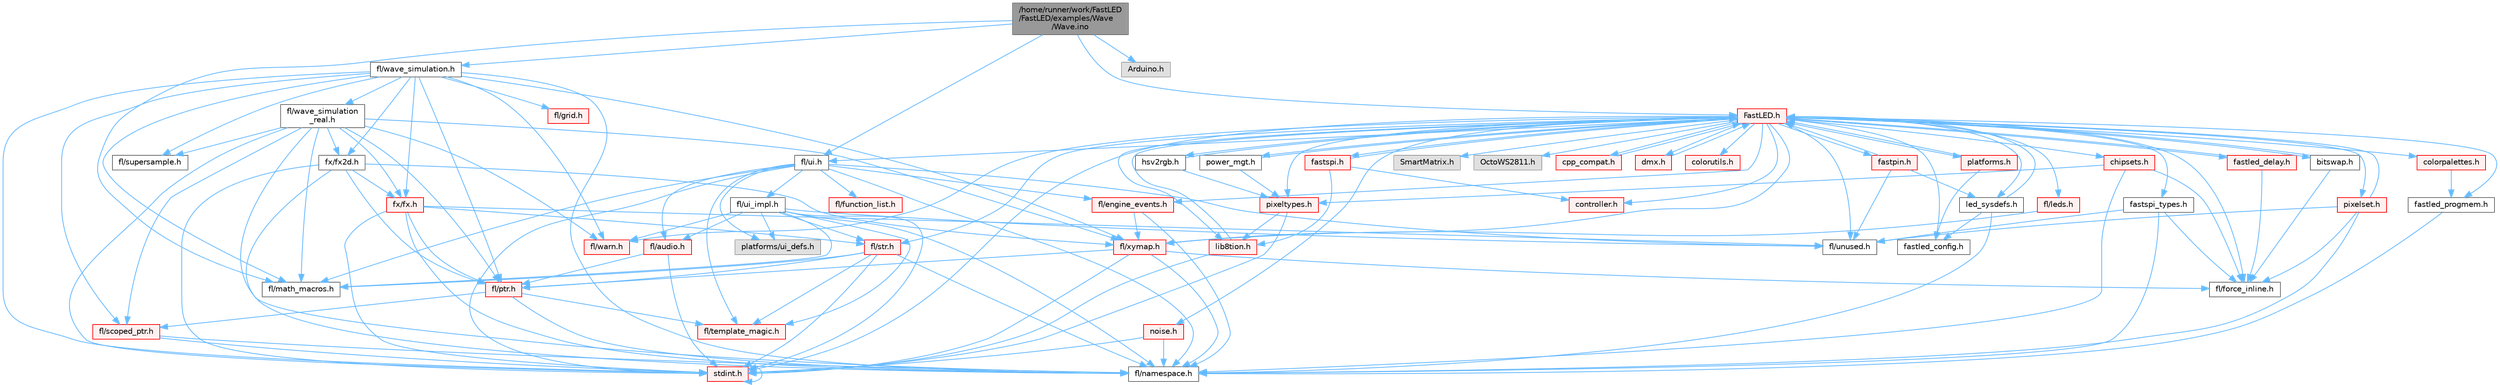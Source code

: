 digraph "/home/runner/work/FastLED/FastLED/examples/Wave/Wave.ino"
{
 // INTERACTIVE_SVG=YES
 // LATEX_PDF_SIZE
  bgcolor="transparent";
  edge [fontname=Helvetica,fontsize=10,labelfontname=Helvetica,labelfontsize=10];
  node [fontname=Helvetica,fontsize=10,shape=box,height=0.2,width=0.4];
  Node1 [id="Node000001",label="/home/runner/work/FastLED\l/FastLED/examples/Wave\l/Wave.ino",height=0.2,width=0.4,color="gray40", fillcolor="grey60", style="filled", fontcolor="black",tooltip=" "];
  Node1 -> Node2 [id="edge1_Node000001_Node000002",color="steelblue1",style="solid",tooltip=" "];
  Node2 [id="Node000002",label="fl/math_macros.h",height=0.2,width=0.4,color="grey40", fillcolor="white", style="filled",URL="$d8/db8/math__macros_8h.html",tooltip=" "];
  Node1 -> Node3 [id="edge2_Node000001_Node000003",color="steelblue1",style="solid",tooltip=" "];
  Node3 [id="Node000003",label="fl/ui.h",height=0.2,width=0.4,color="grey40", fillcolor="white", style="filled",URL="$d9/d3b/ui_8h.html",tooltip=" "];
  Node3 -> Node4 [id="edge3_Node000003_Node000004",color="steelblue1",style="solid",tooltip=" "];
  Node4 [id="Node000004",label="stdint.h",height=0.2,width=0.4,color="red", fillcolor="#FFF0F0", style="filled",URL="$df/dd8/stdint_8h.html",tooltip=" "];
  Node4 -> Node4 [id="edge4_Node000004_Node000004",color="steelblue1",style="solid",tooltip=" "];
  Node3 -> Node6 [id="edge5_Node000003_Node000006",color="steelblue1",style="solid",tooltip=" "];
  Node6 [id="Node000006",label="fl/audio.h",height=0.2,width=0.4,color="red", fillcolor="#FFF0F0", style="filled",URL="$da/d09/audio_8h.html",tooltip=" "];
  Node6 -> Node19 [id="edge6_Node000006_Node000019",color="steelblue1",style="solid",tooltip=" "];
  Node19 [id="Node000019",label="fl/ptr.h",height=0.2,width=0.4,color="red", fillcolor="#FFF0F0", style="filled",URL="$dd/d98/ptr_8h.html",tooltip=" "];
  Node19 -> Node9 [id="edge7_Node000019_Node000009",color="steelblue1",style="solid",tooltip=" "];
  Node9 [id="Node000009",label="fl/namespace.h",height=0.2,width=0.4,color="grey40", fillcolor="white", style="filled",URL="$df/d2a/namespace_8h.html",tooltip="Implements the FastLED namespace macros."];
  Node19 -> Node8 [id="edge8_Node000019_Node000008",color="steelblue1",style="solid",tooltip=" "];
  Node8 [id="Node000008",label="fl/scoped_ptr.h",height=0.2,width=0.4,color="red", fillcolor="#FFF0F0", style="filled",URL="$d0/d44/scoped__ptr_8h.html",tooltip=" "];
  Node8 -> Node4 [id="edge9_Node000008_Node000004",color="steelblue1",style="solid",tooltip=" "];
  Node8 -> Node9 [id="edge10_Node000008_Node000009",color="steelblue1",style="solid",tooltip=" "];
  Node19 -> Node20 [id="edge11_Node000019_Node000020",color="steelblue1",style="solid",tooltip=" "];
  Node20 [id="Node000020",label="fl/template_magic.h",height=0.2,width=0.4,color="red", fillcolor="#FFF0F0", style="filled",URL="$d8/d0c/template__magic_8h.html",tooltip=" "];
  Node6 -> Node4 [id="edge12_Node000006_Node000004",color="steelblue1",style="solid",tooltip=" "];
  Node3 -> Node25 [id="edge13_Node000003_Node000025",color="steelblue1",style="solid",tooltip=" "];
  Node25 [id="Node000025",label="fl/engine_events.h",height=0.2,width=0.4,color="red", fillcolor="#FFF0F0", style="filled",URL="$db/dc0/engine__events_8h.html",tooltip=" "];
  Node25 -> Node9 [id="edge14_Node000025_Node000009",color="steelblue1",style="solid",tooltip=" "];
  Node25 -> Node34 [id="edge15_Node000025_Node000034",color="steelblue1",style="solid",tooltip=" "];
  Node34 [id="Node000034",label="fl/xymap.h",height=0.2,width=0.4,color="red", fillcolor="#FFF0F0", style="filled",URL="$da/d61/xymap_8h.html",tooltip=" "];
  Node34 -> Node4 [id="edge16_Node000034_Node000004",color="steelblue1",style="solid",tooltip=" "];
  Node34 -> Node12 [id="edge17_Node000034_Node000012",color="steelblue1",style="solid",tooltip=" "];
  Node12 [id="Node000012",label="fl/force_inline.h",height=0.2,width=0.4,color="grey40", fillcolor="white", style="filled",URL="$d4/d64/force__inline_8h.html",tooltip=" "];
  Node34 -> Node9 [id="edge18_Node000034_Node000009",color="steelblue1",style="solid",tooltip=" "];
  Node34 -> Node19 [id="edge19_Node000034_Node000019",color="steelblue1",style="solid",tooltip=" "];
  Node3 -> Node40 [id="edge20_Node000003_Node000040",color="steelblue1",style="solid",tooltip=" "];
  Node40 [id="Node000040",label="fl/function_list.h",height=0.2,width=0.4,color="red", fillcolor="#FFF0F0", style="filled",URL="$d0/d64/function__list_8h.html",tooltip=" "];
  Node3 -> Node2 [id="edge21_Node000003_Node000002",color="steelblue1",style="solid",tooltip=" "];
  Node3 -> Node9 [id="edge22_Node000003_Node000009",color="steelblue1",style="solid",tooltip=" "];
  Node3 -> Node20 [id="edge23_Node000003_Node000020",color="steelblue1",style="solid",tooltip=" "];
  Node3 -> Node42 [id="edge24_Node000003_Node000042",color="steelblue1",style="solid",tooltip=" "];
  Node42 [id="Node000042",label="fl/ui_impl.h",height=0.2,width=0.4,color="grey40", fillcolor="white", style="filled",URL="$d6/dc0/ui__impl_8h.html",tooltip=" "];
  Node42 -> Node4 [id="edge25_Node000042_Node000004",color="steelblue1",style="solid",tooltip=" "];
  Node42 -> Node6 [id="edge26_Node000042_Node000006",color="steelblue1",style="solid",tooltip=" "];
  Node42 -> Node2 [id="edge27_Node000042_Node000002",color="steelblue1",style="solid",tooltip=" "];
  Node42 -> Node9 [id="edge28_Node000042_Node000009",color="steelblue1",style="solid",tooltip=" "];
  Node42 -> Node18 [id="edge29_Node000042_Node000018",color="steelblue1",style="solid",tooltip=" "];
  Node18 [id="Node000018",label="fl/str.h",height=0.2,width=0.4,color="red", fillcolor="#FFF0F0", style="filled",URL="$d1/d93/str_8h.html",tooltip=" "];
  Node18 -> Node4 [id="edge30_Node000018_Node000004",color="steelblue1",style="solid",tooltip=" "];
  Node18 -> Node2 [id="edge31_Node000018_Node000002",color="steelblue1",style="solid",tooltip=" "];
  Node18 -> Node9 [id="edge32_Node000018_Node000009",color="steelblue1",style="solid",tooltip=" "];
  Node18 -> Node19 [id="edge33_Node000018_Node000019",color="steelblue1",style="solid",tooltip=" "];
  Node18 -> Node20 [id="edge34_Node000018_Node000020",color="steelblue1",style="solid",tooltip=" "];
  Node42 -> Node20 [id="edge35_Node000042_Node000020",color="steelblue1",style="solid",tooltip=" "];
  Node42 -> Node43 [id="edge36_Node000042_Node000043",color="steelblue1",style="solid",tooltip=" "];
  Node43 [id="Node000043",label="fl/unused.h",height=0.2,width=0.4,color="grey40", fillcolor="white", style="filled",URL="$d8/d4b/unused_8h.html",tooltip=" "];
  Node42 -> Node44 [id="edge37_Node000042_Node000044",color="steelblue1",style="solid",tooltip=" "];
  Node44 [id="Node000044",label="fl/warn.h",height=0.2,width=0.4,color="red", fillcolor="#FFF0F0", style="filled",URL="$de/d77/warn_8h.html",tooltip=" "];
  Node42 -> Node47 [id="edge38_Node000042_Node000047",color="steelblue1",style="solid",tooltip=" "];
  Node47 [id="Node000047",label="platforms/ui_defs.h",height=0.2,width=0.4,color="grey60", fillcolor="#E0E0E0", style="filled",tooltip=" "];
  Node3 -> Node43 [id="edge39_Node000003_Node000043",color="steelblue1",style="solid",tooltip=" "];
  Node3 -> Node47 [id="edge40_Node000003_Node000047",color="steelblue1",style="solid",tooltip=" "];
  Node1 -> Node48 [id="edge41_Node000001_Node000048",color="steelblue1",style="solid",tooltip=" "];
  Node48 [id="Node000048",label="fl/wave_simulation.h",height=0.2,width=0.4,color="grey40", fillcolor="white", style="filled",URL="$dc/d36/wave__simulation_8h.html",tooltip=" "];
  Node48 -> Node4 [id="edge42_Node000048_Node000004",color="steelblue1",style="solid",tooltip=" "];
  Node48 -> Node2 [id="edge43_Node000048_Node000002",color="steelblue1",style="solid",tooltip=" "];
  Node48 -> Node9 [id="edge44_Node000048_Node000009",color="steelblue1",style="solid",tooltip=" "];
  Node48 -> Node8 [id="edge45_Node000048_Node000008",color="steelblue1",style="solid",tooltip=" "];
  Node48 -> Node44 [id="edge46_Node000048_Node000044",color="steelblue1",style="solid",tooltip=" "];
  Node48 -> Node49 [id="edge47_Node000048_Node000049",color="steelblue1",style="solid",tooltip=" "];
  Node49 [id="Node000049",label="fl/wave_simulation\l_real.h",height=0.2,width=0.4,color="grey40", fillcolor="white", style="filled",URL="$dd/d8e/wave__simulation__real_8h.html",tooltip=" "];
  Node49 -> Node4 [id="edge48_Node000049_Node000004",color="steelblue1",style="solid",tooltip=" "];
  Node49 -> Node2 [id="edge49_Node000049_Node000002",color="steelblue1",style="solid",tooltip=" "];
  Node49 -> Node9 [id="edge50_Node000049_Node000009",color="steelblue1",style="solid",tooltip=" "];
  Node49 -> Node8 [id="edge51_Node000049_Node000008",color="steelblue1",style="solid",tooltip=" "];
  Node49 -> Node44 [id="edge52_Node000049_Node000044",color="steelblue1",style="solid",tooltip=" "];
  Node49 -> Node19 [id="edge53_Node000049_Node000019",color="steelblue1",style="solid",tooltip=" "];
  Node49 -> Node50 [id="edge54_Node000049_Node000050",color="steelblue1",style="solid",tooltip=" "];
  Node50 [id="Node000050",label="fl/supersample.h",height=0.2,width=0.4,color="grey40", fillcolor="white", style="filled",URL="$d2/dce/supersample_8h.html",tooltip=" "];
  Node49 -> Node34 [id="edge55_Node000049_Node000034",color="steelblue1",style="solid",tooltip=" "];
  Node49 -> Node51 [id="edge56_Node000049_Node000051",color="steelblue1",style="solid",tooltip=" "];
  Node51 [id="Node000051",label="fx/fx.h",height=0.2,width=0.4,color="red", fillcolor="#FFF0F0", style="filled",URL="$d2/d0c/fx_8h.html",tooltip=" "];
  Node51 -> Node4 [id="edge57_Node000051_Node000004",color="steelblue1",style="solid",tooltip=" "];
  Node51 -> Node9 [id="edge58_Node000051_Node000009",color="steelblue1",style="solid",tooltip=" "];
  Node51 -> Node19 [id="edge59_Node000051_Node000019",color="steelblue1",style="solid",tooltip=" "];
  Node51 -> Node18 [id="edge60_Node000051_Node000018",color="steelblue1",style="solid",tooltip=" "];
  Node51 -> Node43 [id="edge61_Node000051_Node000043",color="steelblue1",style="solid",tooltip=" "];
  Node49 -> Node54 [id="edge62_Node000049_Node000054",color="steelblue1",style="solid",tooltip=" "];
  Node54 [id="Node000054",label="fx/fx2d.h",height=0.2,width=0.4,color="grey40", fillcolor="white", style="filled",URL="$d9/d43/fx2d_8h.html",tooltip=" "];
  Node54 -> Node4 [id="edge63_Node000054_Node000004",color="steelblue1",style="solid",tooltip=" "];
  Node54 -> Node9 [id="edge64_Node000054_Node000009",color="steelblue1",style="solid",tooltip=" "];
  Node54 -> Node19 [id="edge65_Node000054_Node000019",color="steelblue1",style="solid",tooltip=" "];
  Node54 -> Node34 [id="edge66_Node000054_Node000034",color="steelblue1",style="solid",tooltip=" "];
  Node54 -> Node51 [id="edge67_Node000054_Node000051",color="steelblue1",style="solid",tooltip=" "];
  Node48 -> Node55 [id="edge68_Node000048_Node000055",color="steelblue1",style="solid",tooltip=" "];
  Node55 [id="Node000055",label="fl/grid.h",height=0.2,width=0.4,color="red", fillcolor="#FFF0F0", style="filled",URL="$da/d15/grid_8h.html",tooltip=" "];
  Node48 -> Node19 [id="edge69_Node000048_Node000019",color="steelblue1",style="solid",tooltip=" "];
  Node48 -> Node50 [id="edge70_Node000048_Node000050",color="steelblue1",style="solid",tooltip=" "];
  Node48 -> Node34 [id="edge71_Node000048_Node000034",color="steelblue1",style="solid",tooltip=" "];
  Node48 -> Node51 [id="edge72_Node000048_Node000051",color="steelblue1",style="solid",tooltip=" "];
  Node48 -> Node54 [id="edge73_Node000048_Node000054",color="steelblue1",style="solid",tooltip=" "];
  Node1 -> Node56 [id="edge74_Node000001_Node000056",color="steelblue1",style="solid",tooltip=" "];
  Node56 [id="Node000056",label="Arduino.h",height=0.2,width=0.4,color="grey60", fillcolor="#E0E0E0", style="filled",tooltip=" "];
  Node1 -> Node57 [id="edge75_Node000001_Node000057",color="steelblue1",style="solid",tooltip=" "];
  Node57 [id="Node000057",label="FastLED.h",height=0.2,width=0.4,color="red", fillcolor="#FFF0F0", style="filled",URL="$db/d97/_fast_l_e_d_8h.html",tooltip="central include file for FastLED, defines the CFastLED class/object"];
  Node57 -> Node4 [id="edge76_Node000057_Node000004",color="steelblue1",style="solid",tooltip=" "];
  Node57 -> Node58 [id="edge77_Node000057_Node000058",color="steelblue1",style="solid",tooltip=" "];
  Node58 [id="Node000058",label="SmartMatrix.h",height=0.2,width=0.4,color="grey60", fillcolor="#E0E0E0", style="filled",tooltip=" "];
  Node57 -> Node59 [id="edge78_Node000057_Node000059",color="steelblue1",style="solid",tooltip=" "];
  Node59 [id="Node000059",label="OctoWS2811.h",height=0.2,width=0.4,color="grey60", fillcolor="#E0E0E0", style="filled",tooltip=" "];
  Node57 -> Node12 [id="edge79_Node000057_Node000012",color="steelblue1",style="solid",tooltip=" "];
  Node57 -> Node60 [id="edge80_Node000057_Node000060",color="steelblue1",style="solid",tooltip=" "];
  Node60 [id="Node000060",label="cpp_compat.h",height=0.2,width=0.4,color="red", fillcolor="#FFF0F0", style="filled",URL="$d9/d13/cpp__compat_8h.html",tooltip="Compatibility functions based on C++ version."];
  Node60 -> Node57 [id="edge81_Node000060_Node000057",color="steelblue1",style="solid",tooltip=" "];
  Node57 -> Node62 [id="edge82_Node000057_Node000062",color="steelblue1",style="solid",tooltip=" "];
  Node62 [id="Node000062",label="fastled_config.h",height=0.2,width=0.4,color="grey40", fillcolor="white", style="filled",URL="$d5/d11/fastled__config_8h.html",tooltip="Contains definitions that can be used to configure FastLED at compile time."];
  Node57 -> Node63 [id="edge83_Node000057_Node000063",color="steelblue1",style="solid",tooltip=" "];
  Node63 [id="Node000063",label="led_sysdefs.h",height=0.2,width=0.4,color="grey40", fillcolor="white", style="filled",URL="$d9/d3e/led__sysdefs_8h.html",tooltip="Determines which platform system definitions to include."];
  Node63 -> Node57 [id="edge84_Node000063_Node000057",color="steelblue1",style="solid",tooltip=" "];
  Node63 -> Node62 [id="edge85_Node000063_Node000062",color="steelblue1",style="solid",tooltip=" "];
  Node63 -> Node9 [id="edge86_Node000063_Node000009",color="steelblue1",style="solid",tooltip=" "];
  Node57 -> Node64 [id="edge87_Node000057_Node000064",color="steelblue1",style="solid",tooltip=" "];
  Node64 [id="Node000064",label="fastled_delay.h",height=0.2,width=0.4,color="red", fillcolor="#FFF0F0", style="filled",URL="$d0/da8/fastled__delay_8h.html",tooltip="Utility functions and classes for managing delay cycles."];
  Node64 -> Node57 [id="edge88_Node000064_Node000057",color="steelblue1",style="solid",tooltip=" "];
  Node64 -> Node12 [id="edge89_Node000064_Node000012",color="steelblue1",style="solid",tooltip=" "];
  Node57 -> Node66 [id="edge90_Node000057_Node000066",color="steelblue1",style="solid",tooltip=" "];
  Node66 [id="Node000066",label="bitswap.h",height=0.2,width=0.4,color="grey40", fillcolor="white", style="filled",URL="$de/ded/bitswap_8h.html",tooltip="Functions for doing a rotation of bits/bytes used by parallel output."];
  Node66 -> Node57 [id="edge91_Node000066_Node000057",color="steelblue1",style="solid",tooltip=" "];
  Node66 -> Node12 [id="edge92_Node000066_Node000012",color="steelblue1",style="solid",tooltip=" "];
  Node57 -> Node67 [id="edge93_Node000057_Node000067",color="steelblue1",style="solid",tooltip=" "];
  Node67 [id="Node000067",label="controller.h",height=0.2,width=0.4,color="red", fillcolor="#FFF0F0", style="filled",URL="$d2/dd9/controller_8h.html",tooltip="deprecated: base definitions used by led controllers for writing out led data"];
  Node57 -> Node88 [id="edge94_Node000057_Node000088",color="steelblue1",style="solid",tooltip=" "];
  Node88 [id="Node000088",label="fastpin.h",height=0.2,width=0.4,color="red", fillcolor="#FFF0F0", style="filled",URL="$db/d65/fastpin_8h.html",tooltip="Class base definitions for defining fast pin access."];
  Node88 -> Node57 [id="edge95_Node000088_Node000057",color="steelblue1",style="solid",tooltip=" "];
  Node88 -> Node63 [id="edge96_Node000088_Node000063",color="steelblue1",style="solid",tooltip=" "];
  Node88 -> Node43 [id="edge97_Node000088_Node000043",color="steelblue1",style="solid",tooltip=" "];
  Node57 -> Node89 [id="edge98_Node000057_Node000089",color="steelblue1",style="solid",tooltip=" "];
  Node89 [id="Node000089",label="fastspi_types.h",height=0.2,width=0.4,color="grey40", fillcolor="white", style="filled",URL="$d2/ddb/fastspi__types_8h.html",tooltip="Data types and constants used by SPI interfaces."];
  Node89 -> Node12 [id="edge99_Node000089_Node000012",color="steelblue1",style="solid",tooltip=" "];
  Node89 -> Node9 [id="edge100_Node000089_Node000009",color="steelblue1",style="solid",tooltip=" "];
  Node89 -> Node43 [id="edge101_Node000089_Node000043",color="steelblue1",style="solid",tooltip=" "];
  Node57 -> Node90 [id="edge102_Node000057_Node000090",color="steelblue1",style="solid",tooltip=" "];
  Node90 [id="Node000090",label="dmx.h",height=0.2,width=0.4,color="red", fillcolor="#FFF0F0", style="filled",URL="$d3/de1/dmx_8h.html",tooltip="Defines the DMX512-based LED controllers."];
  Node90 -> Node57 [id="edge103_Node000090_Node000057",color="steelblue1",style="solid",tooltip=" "];
  Node57 -> Node93 [id="edge104_Node000057_Node000093",color="steelblue1",style="solid",tooltip=" "];
  Node93 [id="Node000093",label="platforms.h",height=0.2,width=0.4,color="red", fillcolor="#FFF0F0", style="filled",URL="$da/dc9/platforms_8h.html",tooltip="Determines which platforms headers to include."];
  Node93 -> Node57 [id="edge105_Node000093_Node000057",color="steelblue1",style="solid",tooltip=" "];
  Node93 -> Node62 [id="edge106_Node000093_Node000062",color="steelblue1",style="solid",tooltip=" "];
  Node57 -> Node95 [id="edge107_Node000057_Node000095",color="steelblue1",style="solid",tooltip=" "];
  Node95 [id="Node000095",label="fastled_progmem.h",height=0.2,width=0.4,color="grey40", fillcolor="white", style="filled",URL="$df/dab/fastled__progmem_8h.html",tooltip="Wrapper definitions to allow seamless use of PROGMEM in environments that have it."];
  Node95 -> Node9 [id="edge108_Node000095_Node000009",color="steelblue1",style="solid",tooltip=" "];
  Node57 -> Node70 [id="edge109_Node000057_Node000070",color="steelblue1",style="solid",tooltip=" "];
  Node70 [id="Node000070",label="lib8tion.h",height=0.2,width=0.4,color="red", fillcolor="#FFF0F0", style="filled",URL="$df/da5/lib8tion_8h.html",tooltip="Fast, efficient 8-bit math functions specifically designed for high-performance LED programming."];
  Node70 -> Node57 [id="edge110_Node000070_Node000057",color="steelblue1",style="solid",tooltip=" "];
  Node70 -> Node4 [id="edge111_Node000070_Node000004",color="steelblue1",style="solid",tooltip=" "];
  Node57 -> Node69 [id="edge112_Node000057_Node000069",color="steelblue1",style="solid",tooltip=" "];
  Node69 [id="Node000069",label="pixeltypes.h",height=0.2,width=0.4,color="red", fillcolor="#FFF0F0", style="filled",URL="$d2/dba/pixeltypes_8h.html",tooltip="Includes defintions for RGB and HSV pixels."];
  Node69 -> Node4 [id="edge113_Node000069_Node000004",color="steelblue1",style="solid",tooltip=" "];
  Node69 -> Node70 [id="edge114_Node000069_Node000070",color="steelblue1",style="solid",tooltip=" "];
  Node57 -> Node96 [id="edge115_Node000057_Node000096",color="steelblue1",style="solid",tooltip=" "];
  Node96 [id="Node000096",label="hsv2rgb.h",height=0.2,width=0.4,color="grey40", fillcolor="white", style="filled",URL="$de/d9a/hsv2rgb_8h.html",tooltip="Functions to convert from the HSV colorspace to the RGB colorspace."];
  Node96 -> Node57 [id="edge116_Node000096_Node000057",color="steelblue1",style="solid",tooltip=" "];
  Node96 -> Node69 [id="edge117_Node000096_Node000069",color="steelblue1",style="solid",tooltip=" "];
  Node57 -> Node97 [id="edge118_Node000057_Node000097",color="steelblue1",style="solid",tooltip=" "];
  Node97 [id="Node000097",label="colorutils.h",height=0.2,width=0.4,color="red", fillcolor="#FFF0F0", style="filled",URL="$d1/dfb/colorutils_8h.html",tooltip=" "];
  Node57 -> Node103 [id="edge119_Node000057_Node000103",color="steelblue1",style="solid",tooltip=" "];
  Node103 [id="Node000103",label="pixelset.h",height=0.2,width=0.4,color="red", fillcolor="#FFF0F0", style="filled",URL="$d4/d46/pixelset_8h.html",tooltip="Declares classes for managing logical groups of LEDs."];
  Node103 -> Node12 [id="edge120_Node000103_Node000012",color="steelblue1",style="solid",tooltip=" "];
  Node103 -> Node9 [id="edge121_Node000103_Node000009",color="steelblue1",style="solid",tooltip=" "];
  Node103 -> Node43 [id="edge122_Node000103_Node000043",color="steelblue1",style="solid",tooltip=" "];
  Node103 -> Node57 [id="edge123_Node000103_Node000057",color="steelblue1",style="solid",tooltip=" "];
  Node57 -> Node105 [id="edge124_Node000057_Node000105",color="steelblue1",style="solid",tooltip=" "];
  Node105 [id="Node000105",label="colorpalettes.h",height=0.2,width=0.4,color="red", fillcolor="#FFF0F0", style="filled",URL="$dc/dcc/colorpalettes_8h.html",tooltip="Declarations for the predefined color palettes supplied by FastLED."];
  Node105 -> Node95 [id="edge125_Node000105_Node000095",color="steelblue1",style="solid",tooltip=" "];
  Node57 -> Node106 [id="edge126_Node000057_Node000106",color="steelblue1",style="solid",tooltip=" "];
  Node106 [id="Node000106",label="noise.h",height=0.2,width=0.4,color="red", fillcolor="#FFF0F0", style="filled",URL="$d1/d31/noise_8h.html",tooltip="Functions to generate and fill arrays with noise."];
  Node106 -> Node4 [id="edge127_Node000106_Node000004",color="steelblue1",style="solid",tooltip=" "];
  Node106 -> Node9 [id="edge128_Node000106_Node000009",color="steelblue1",style="solid",tooltip=" "];
  Node57 -> Node107 [id="edge129_Node000057_Node000107",color="steelblue1",style="solid",tooltip=" "];
  Node107 [id="Node000107",label="power_mgt.h",height=0.2,width=0.4,color="grey40", fillcolor="white", style="filled",URL="$dc/d5b/power__mgt_8h.html",tooltip="Functions to limit the power used by FastLED."];
  Node107 -> Node57 [id="edge130_Node000107_Node000057",color="steelblue1",style="solid",tooltip=" "];
  Node107 -> Node69 [id="edge131_Node000107_Node000069",color="steelblue1",style="solid",tooltip=" "];
  Node57 -> Node108 [id="edge132_Node000057_Node000108",color="steelblue1",style="solid",tooltip=" "];
  Node108 [id="Node000108",label="fastspi.h",height=0.2,width=0.4,color="red", fillcolor="#FFF0F0", style="filled",URL="$d6/ddc/fastspi_8h.html",tooltip="Serial peripheral interface (SPI) definitions per platform."];
  Node108 -> Node57 [id="edge133_Node000108_Node000057",color="steelblue1",style="solid",tooltip=" "];
  Node108 -> Node67 [id="edge134_Node000108_Node000067",color="steelblue1",style="solid",tooltip=" "];
  Node108 -> Node70 [id="edge135_Node000108_Node000070",color="steelblue1",style="solid",tooltip=" "];
  Node57 -> Node110 [id="edge136_Node000057_Node000110",color="steelblue1",style="solid",tooltip=" "];
  Node110 [id="Node000110",label="chipsets.h",height=0.2,width=0.4,color="red", fillcolor="#FFF0F0", style="filled",URL="$db/d66/chipsets_8h.html",tooltip="Contains the bulk of the definitions for the various LED chipsets supported."];
  Node110 -> Node69 [id="edge137_Node000110_Node000069",color="steelblue1",style="solid",tooltip=" "];
  Node110 -> Node12 [id="edge138_Node000110_Node000012",color="steelblue1",style="solid",tooltip=" "];
  Node110 -> Node9 [id="edge139_Node000110_Node000009",color="steelblue1",style="solid",tooltip=" "];
  Node57 -> Node25 [id="edge140_Node000057_Node000025",color="steelblue1",style="solid",tooltip=" "];
  Node57 -> Node111 [id="edge141_Node000057_Node000111",color="steelblue1",style="solid",tooltip=" "];
  Node111 [id="Node000111",label="fl/leds.h",height=0.2,width=0.4,color="red", fillcolor="#FFF0F0", style="filled",URL="$da/d78/leds_8h.html",tooltip=" "];
  Node111 -> Node34 [id="edge142_Node000111_Node000034",color="steelblue1",style="solid",tooltip=" "];
  Node57 -> Node18 [id="edge143_Node000057_Node000018",color="steelblue1",style="solid",tooltip=" "];
  Node57 -> Node34 [id="edge144_Node000057_Node000034",color="steelblue1",style="solid",tooltip=" "];
  Node57 -> Node44 [id="edge145_Node000057_Node000044",color="steelblue1",style="solid",tooltip=" "];
  Node57 -> Node43 [id="edge146_Node000057_Node000043",color="steelblue1",style="solid",tooltip=" "];
  Node57 -> Node3 [id="edge147_Node000057_Node000003",color="steelblue1",style="solid",tooltip=" "];
}
